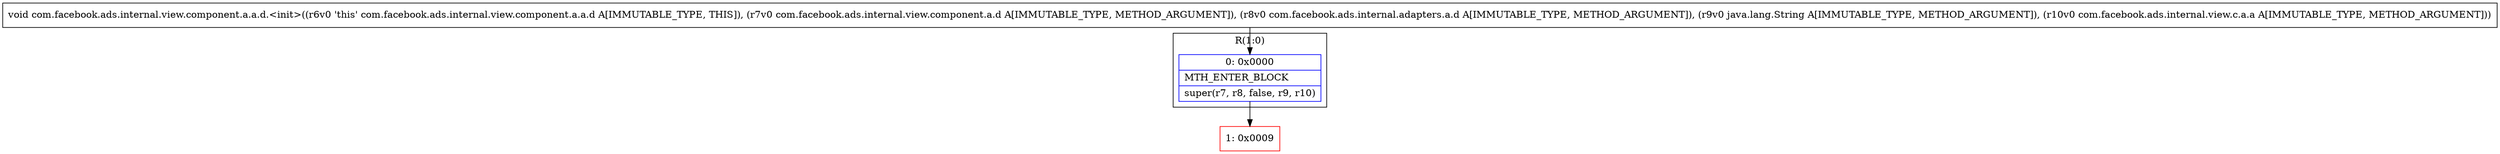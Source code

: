 digraph "CFG forcom.facebook.ads.internal.view.component.a.a.d.\<init\>(Lcom\/facebook\/ads\/internal\/view\/component\/a\/d;Lcom\/facebook\/ads\/internal\/adapters\/a\/d;Ljava\/lang\/String;Lcom\/facebook\/ads\/internal\/view\/c\/a\/a;)V" {
subgraph cluster_Region_1270019174 {
label = "R(1:0)";
node [shape=record,color=blue];
Node_0 [shape=record,label="{0\:\ 0x0000|MTH_ENTER_BLOCK\l|super(r7, r8, false, r9, r10)\l}"];
}
Node_1 [shape=record,color=red,label="{1\:\ 0x0009}"];
MethodNode[shape=record,label="{void com.facebook.ads.internal.view.component.a.a.d.\<init\>((r6v0 'this' com.facebook.ads.internal.view.component.a.a.d A[IMMUTABLE_TYPE, THIS]), (r7v0 com.facebook.ads.internal.view.component.a.d A[IMMUTABLE_TYPE, METHOD_ARGUMENT]), (r8v0 com.facebook.ads.internal.adapters.a.d A[IMMUTABLE_TYPE, METHOD_ARGUMENT]), (r9v0 java.lang.String A[IMMUTABLE_TYPE, METHOD_ARGUMENT]), (r10v0 com.facebook.ads.internal.view.c.a.a A[IMMUTABLE_TYPE, METHOD_ARGUMENT])) }"];
MethodNode -> Node_0;
Node_0 -> Node_1;
}

